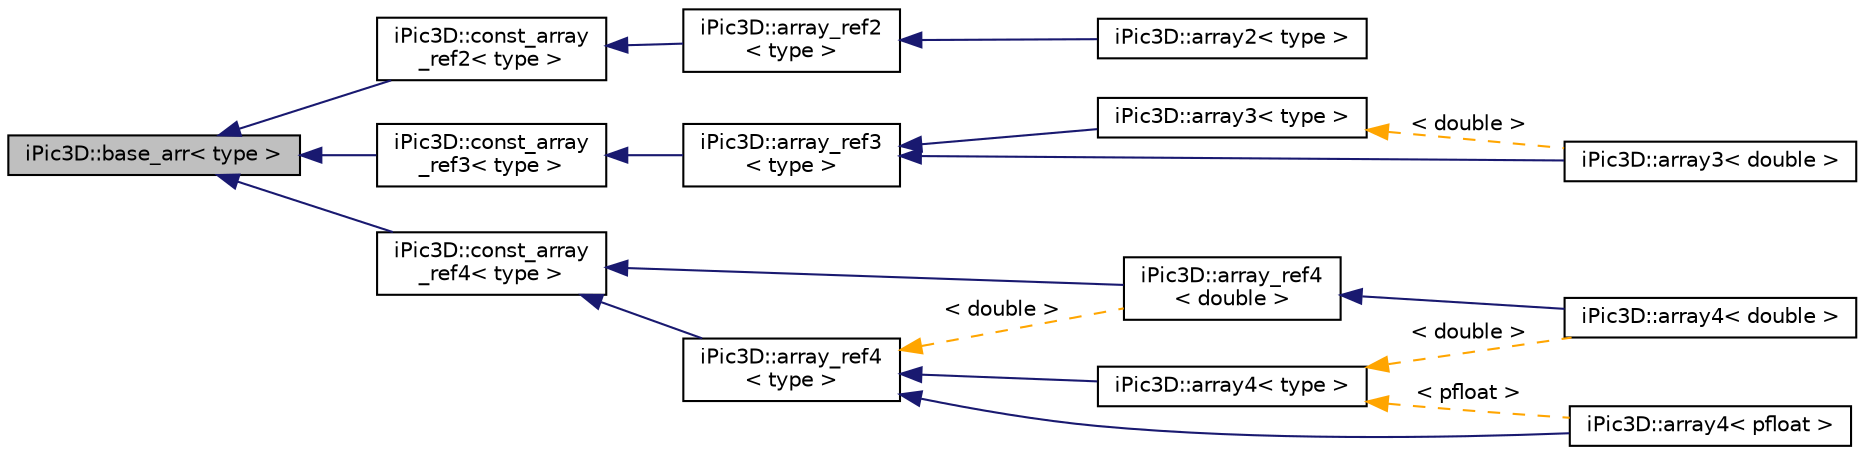 digraph "iPic3D::base_arr&lt; type &gt;"
{
 // INTERACTIVE_SVG=YES
 // LATEX_PDF_SIZE
  edge [fontname="Helvetica",fontsize="10",labelfontname="Helvetica",labelfontsize="10"];
  node [fontname="Helvetica",fontsize="10",shape=record];
  rankdir="LR";
  Node1 [label="iPic3D::base_arr\< type \>",height=0.2,width=0.4,color="black", fillcolor="grey75", style="filled", fontcolor="black",tooltip=" "];
  Node1 -> Node2 [dir="back",color="midnightblue",fontsize="10",style="solid",fontname="Helvetica"];
  Node2 [label="iPic3D::const_array\l_ref2\< type \>",height=0.2,width=0.4,color="black", fillcolor="white", style="filled",URL="$dd/d25/classi_pic3_d_1_1const__array__ref2.html",tooltip=" "];
  Node2 -> Node3 [dir="back",color="midnightblue",fontsize="10",style="solid",fontname="Helvetica"];
  Node3 [label="iPic3D::array_ref2\l\< type \>",height=0.2,width=0.4,color="black", fillcolor="white", style="filled",URL="$de/dc3/classi_pic3_d_1_1array__ref2.html",tooltip=" "];
  Node3 -> Node4 [dir="back",color="midnightblue",fontsize="10",style="solid",fontname="Helvetica"];
  Node4 [label="iPic3D::array2\< type \>",height=0.2,width=0.4,color="black", fillcolor="white", style="filled",URL="$d2/d6f/structi_pic3_d_1_1array2.html",tooltip=" "];
  Node1 -> Node5 [dir="back",color="midnightblue",fontsize="10",style="solid",fontname="Helvetica"];
  Node5 [label="iPic3D::const_array\l_ref3\< type \>",height=0.2,width=0.4,color="black", fillcolor="white", style="filled",URL="$d6/d3b/classi_pic3_d_1_1const__array__ref3.html",tooltip=" "];
  Node5 -> Node6 [dir="back",color="midnightblue",fontsize="10",style="solid",fontname="Helvetica"];
  Node6 [label="iPic3D::array_ref3\l\< type \>",height=0.2,width=0.4,color="black", fillcolor="white", style="filled",URL="$da/d5a/classi_pic3_d_1_1array__ref3.html",tooltip=" "];
  Node6 -> Node7 [dir="back",color="midnightblue",fontsize="10",style="solid",fontname="Helvetica"];
  Node7 [label="iPic3D::array3\< double \>",height=0.2,width=0.4,color="black", fillcolor="white", style="filled",URL="$d4/d57/structi_pic3_d_1_1array3.html",tooltip=" "];
  Node6 -> Node8 [dir="back",color="midnightblue",fontsize="10",style="solid",fontname="Helvetica"];
  Node8 [label="iPic3D::array3\< type \>",height=0.2,width=0.4,color="black", fillcolor="white", style="filled",URL="$d4/d57/structi_pic3_d_1_1array3.html",tooltip=" "];
  Node8 -> Node7 [dir="back",color="orange",fontsize="10",style="dashed",label=" \< double \>" ,fontname="Helvetica"];
  Node1 -> Node9 [dir="back",color="midnightblue",fontsize="10",style="solid",fontname="Helvetica"];
  Node9 [label="iPic3D::const_array\l_ref4\< type \>",height=0.2,width=0.4,color="black", fillcolor="white", style="filled",URL="$d5/df4/classi_pic3_d_1_1const__array__ref4.html",tooltip=" "];
  Node9 -> Node10 [dir="back",color="midnightblue",fontsize="10",style="solid",fontname="Helvetica"];
  Node10 [label="iPic3D::array_ref4\l\< double \>",height=0.2,width=0.4,color="black", fillcolor="white", style="filled",URL="$dc/d69/classi_pic3_d_1_1array__ref4.html",tooltip=" "];
  Node10 -> Node11 [dir="back",color="midnightblue",fontsize="10",style="solid",fontname="Helvetica"];
  Node11 [label="iPic3D::array4\< double \>",height=0.2,width=0.4,color="black", fillcolor="white", style="filled",URL="$dd/d8c/structi_pic3_d_1_1array4.html",tooltip=" "];
  Node9 -> Node12 [dir="back",color="midnightblue",fontsize="10",style="solid",fontname="Helvetica"];
  Node12 [label="iPic3D::array_ref4\l\< type \>",height=0.2,width=0.4,color="black", fillcolor="white", style="filled",URL="$dc/d69/classi_pic3_d_1_1array__ref4.html",tooltip=" "];
  Node12 -> Node13 [dir="back",color="midnightblue",fontsize="10",style="solid",fontname="Helvetica"];
  Node13 [label="iPic3D::array4\< pfloat \>",height=0.2,width=0.4,color="black", fillcolor="white", style="filled",URL="$dd/d8c/structi_pic3_d_1_1array4.html",tooltip=" "];
  Node12 -> Node14 [dir="back",color="midnightblue",fontsize="10",style="solid",fontname="Helvetica"];
  Node14 [label="iPic3D::array4\< type \>",height=0.2,width=0.4,color="black", fillcolor="white", style="filled",URL="$dd/d8c/structi_pic3_d_1_1array4.html",tooltip=" "];
  Node14 -> Node13 [dir="back",color="orange",fontsize="10",style="dashed",label=" \< pfloat \>" ,fontname="Helvetica"];
  Node14 -> Node11 [dir="back",color="orange",fontsize="10",style="dashed",label=" \< double \>" ,fontname="Helvetica"];
  Node12 -> Node10 [dir="back",color="orange",fontsize="10",style="dashed",label=" \< double \>" ,fontname="Helvetica"];
}
